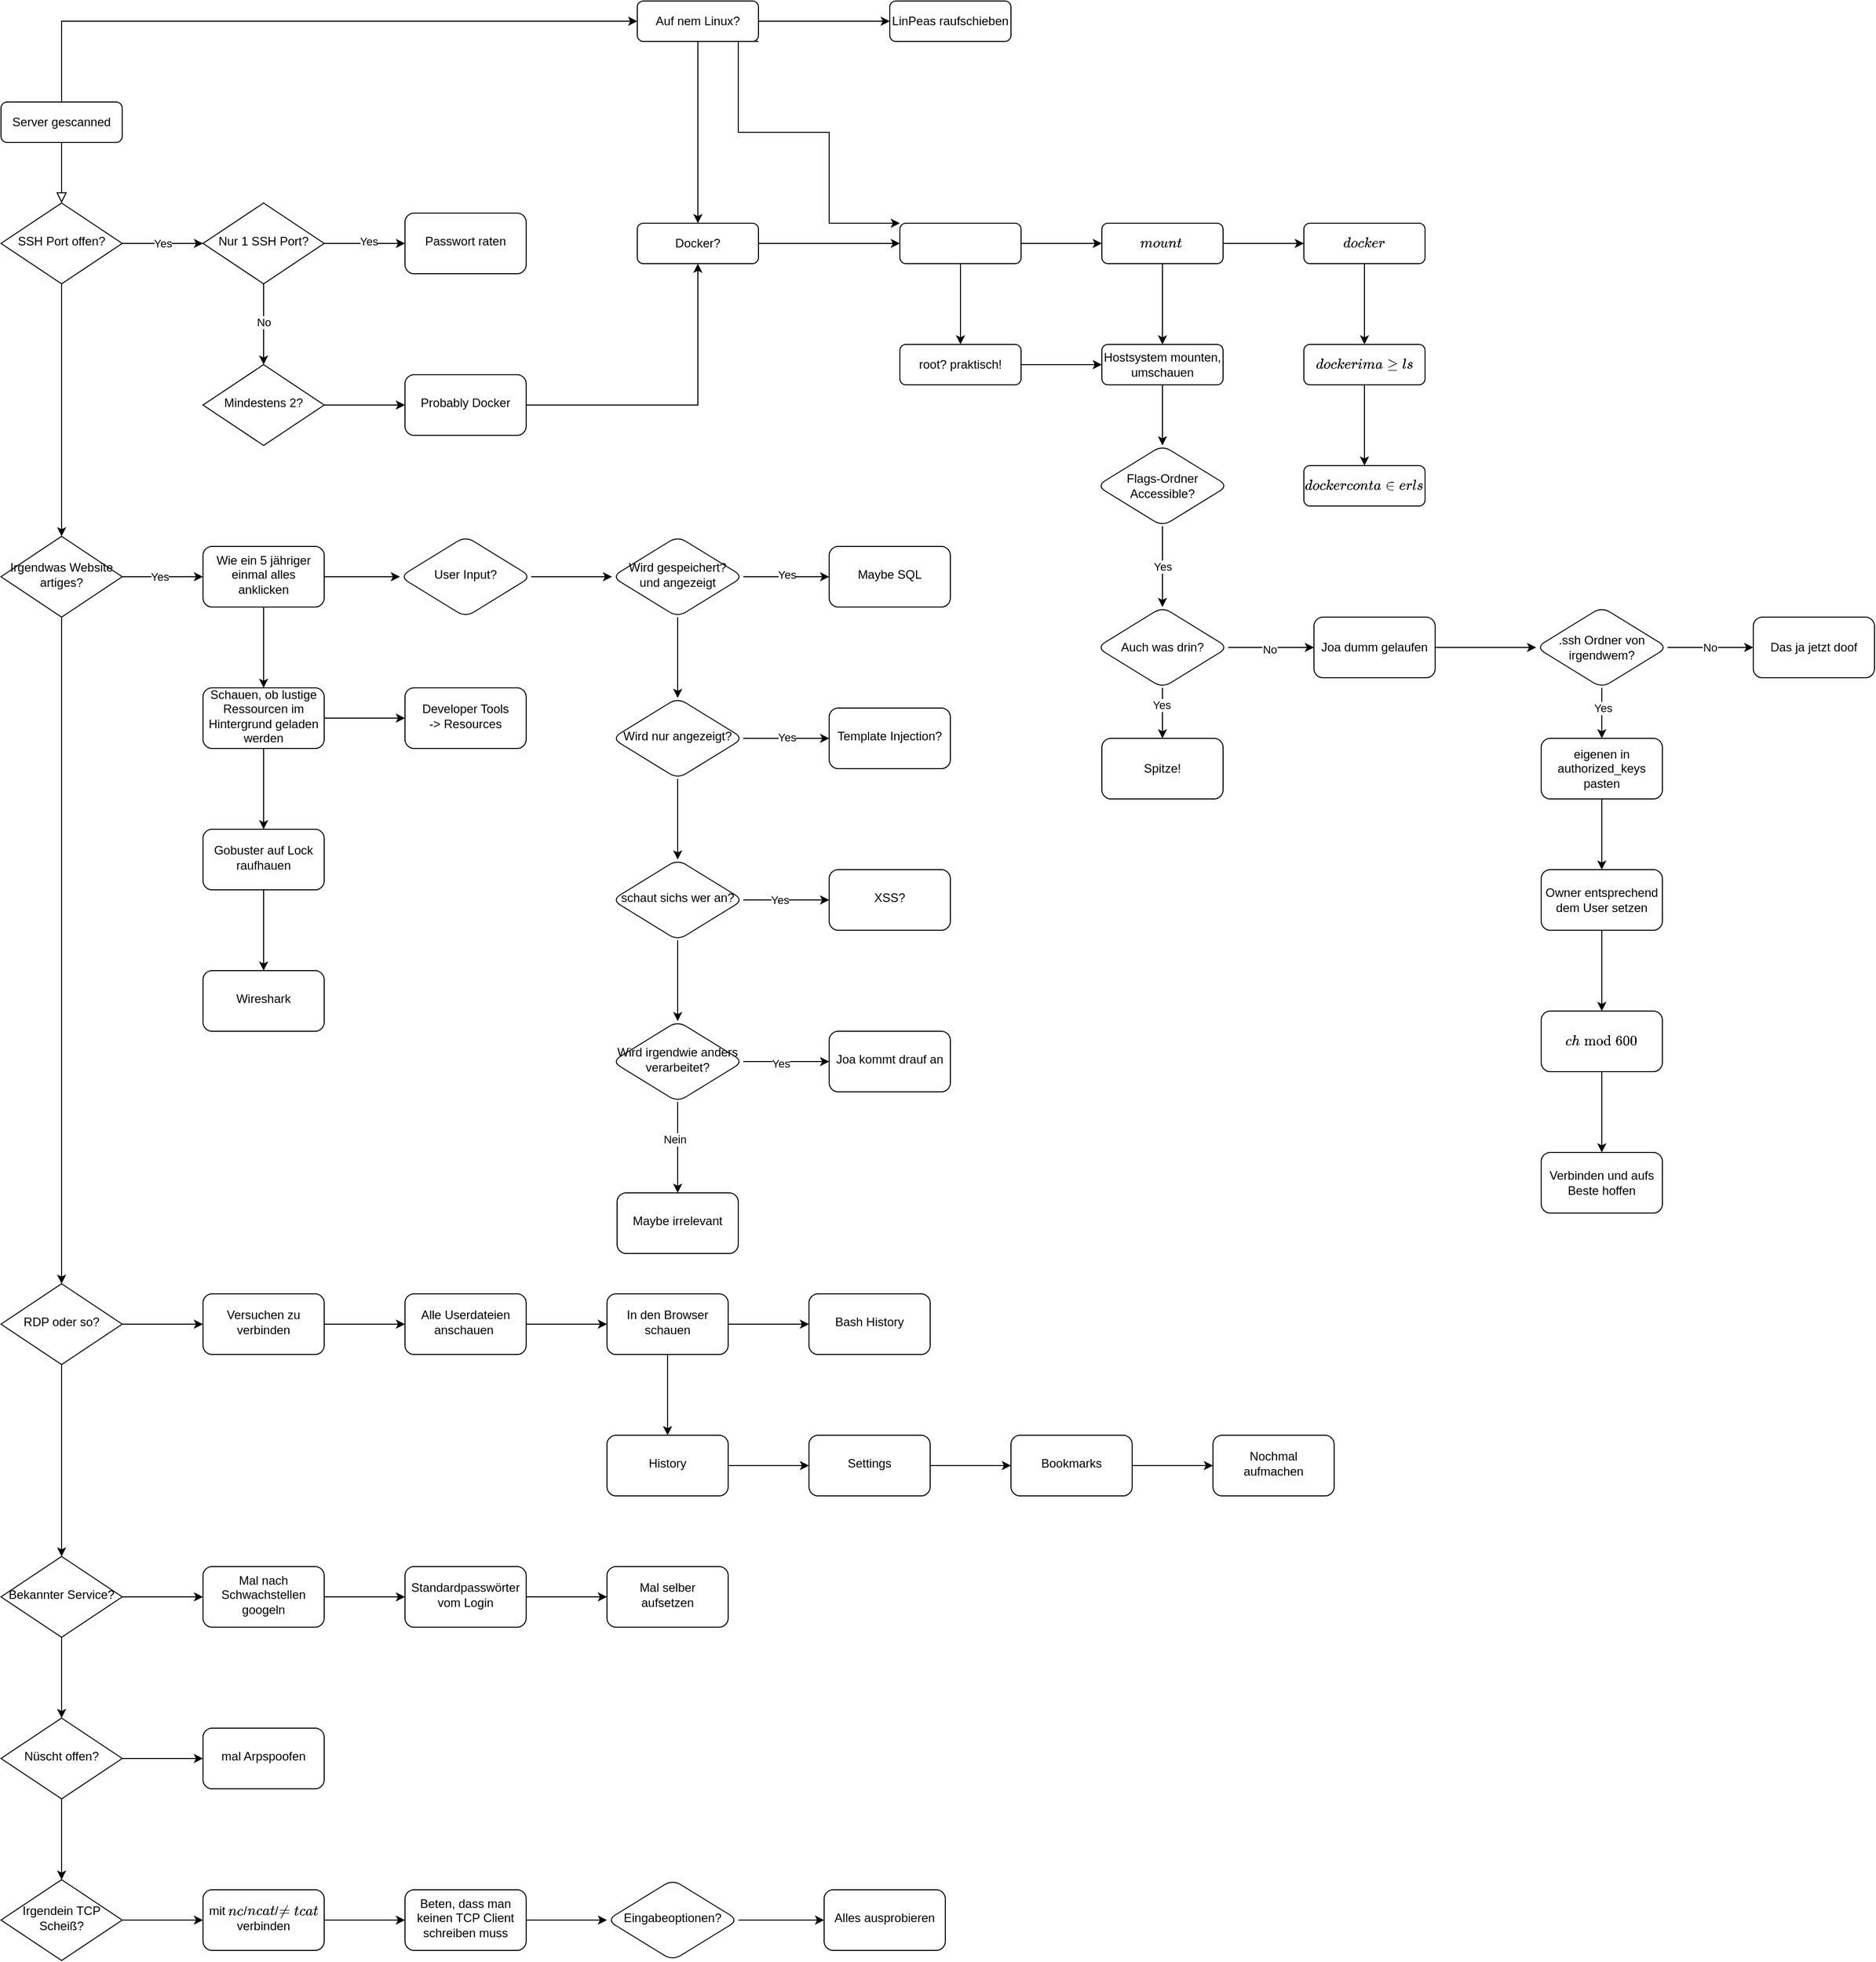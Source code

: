 <mxfile version="24.0.1" type="github">
  <diagram id="C5RBs43oDa-KdzZeNtuy" name="Page-1">
    <mxGraphModel dx="2565" dy="2897" grid="1" gridSize="10" guides="1" tooltips="1" connect="1" arrows="1" fold="1" page="1" pageScale="1" pageWidth="827" pageHeight="1169" math="0" shadow="0">
      <root>
        <mxCell id="WIyWlLk6GJQsqaUBKTNV-0" />
        <mxCell id="WIyWlLk6GJQsqaUBKTNV-1" parent="WIyWlLk6GJQsqaUBKTNV-0" />
        <mxCell id="WIyWlLk6GJQsqaUBKTNV-2" value="" style="rounded=0;html=1;jettySize=auto;orthogonalLoop=1;fontSize=11;endArrow=block;endFill=0;endSize=8;strokeWidth=1;shadow=0;labelBackgroundColor=none;edgeStyle=orthogonalEdgeStyle;" parent="WIyWlLk6GJQsqaUBKTNV-1" source="WIyWlLk6GJQsqaUBKTNV-3" target="WIyWlLk6GJQsqaUBKTNV-6" edge="1">
          <mxGeometry relative="1" as="geometry" />
        </mxCell>
        <mxCell id="SI-zspWhiQiBHQJMssZY-74" value="" style="edgeStyle=orthogonalEdgeStyle;rounded=0;orthogonalLoop=1;jettySize=auto;html=1;" edge="1" parent="WIyWlLk6GJQsqaUBKTNV-1" source="WIyWlLk6GJQsqaUBKTNV-3" target="SI-zspWhiQiBHQJMssZY-73">
          <mxGeometry relative="1" as="geometry">
            <Array as="points">
              <mxPoint x="220" />
            </Array>
          </mxGeometry>
        </mxCell>
        <mxCell id="WIyWlLk6GJQsqaUBKTNV-3" value="Server gescanned" style="rounded=1;whiteSpace=wrap;html=1;fontSize=12;glass=0;strokeWidth=1;shadow=0;" parent="WIyWlLk6GJQsqaUBKTNV-1" vertex="1">
          <mxGeometry x="160" y="80" width="120" height="40" as="geometry" />
        </mxCell>
        <mxCell id="SI-zspWhiQiBHQJMssZY-2" value="Yes" style="edgeStyle=orthogonalEdgeStyle;rounded=0;orthogonalLoop=1;jettySize=auto;html=1;" edge="1" parent="WIyWlLk6GJQsqaUBKTNV-1" source="WIyWlLk6GJQsqaUBKTNV-6" target="SI-zspWhiQiBHQJMssZY-1">
          <mxGeometry relative="1" as="geometry">
            <mxPoint as="offset" />
          </mxGeometry>
        </mxCell>
        <mxCell id="SI-zspWhiQiBHQJMssZY-14" value="" style="edgeStyle=orthogonalEdgeStyle;rounded=0;orthogonalLoop=1;jettySize=auto;html=1;" edge="1" parent="WIyWlLk6GJQsqaUBKTNV-1" source="WIyWlLk6GJQsqaUBKTNV-6" target="SI-zspWhiQiBHQJMssZY-13">
          <mxGeometry relative="1" as="geometry" />
        </mxCell>
        <mxCell id="WIyWlLk6GJQsqaUBKTNV-6" value="SSH Port offen?" style="rhombus;whiteSpace=wrap;html=1;shadow=0;fontFamily=Helvetica;fontSize=12;align=center;strokeWidth=1;spacing=6;spacingTop=-4;" parent="WIyWlLk6GJQsqaUBKTNV-1" vertex="1">
          <mxGeometry x="160" y="180" width="120" height="80" as="geometry" />
        </mxCell>
        <mxCell id="SI-zspWhiQiBHQJMssZY-6" value="" style="edgeStyle=orthogonalEdgeStyle;rounded=0;orthogonalLoop=1;jettySize=auto;html=1;" edge="1" parent="WIyWlLk6GJQsqaUBKTNV-1" source="SI-zspWhiQiBHQJMssZY-1" target="SI-zspWhiQiBHQJMssZY-5">
          <mxGeometry relative="1" as="geometry" />
        </mxCell>
        <mxCell id="SI-zspWhiQiBHQJMssZY-7" value="Yes" style="edgeLabel;html=1;align=center;verticalAlign=middle;resizable=0;points=[];" vertex="1" connectable="0" parent="SI-zspWhiQiBHQJMssZY-6">
          <mxGeometry x="0.1" y="2" relative="1" as="geometry">
            <mxPoint as="offset" />
          </mxGeometry>
        </mxCell>
        <mxCell id="SI-zspWhiQiBHQJMssZY-9" value="" style="edgeStyle=orthogonalEdgeStyle;rounded=0;orthogonalLoop=1;jettySize=auto;html=1;" edge="1" parent="WIyWlLk6GJQsqaUBKTNV-1" source="SI-zspWhiQiBHQJMssZY-1" target="SI-zspWhiQiBHQJMssZY-8">
          <mxGeometry relative="1" as="geometry" />
        </mxCell>
        <mxCell id="SI-zspWhiQiBHQJMssZY-12" value="No" style="edgeLabel;html=1;align=center;verticalAlign=middle;resizable=0;points=[];" vertex="1" connectable="0" parent="SI-zspWhiQiBHQJMssZY-9">
          <mxGeometry x="-0.05" relative="1" as="geometry">
            <mxPoint as="offset" />
          </mxGeometry>
        </mxCell>
        <mxCell id="SI-zspWhiQiBHQJMssZY-1" value="Nur 1 SSH Port?" style="rhombus;whiteSpace=wrap;html=1;shadow=0;fontFamily=Helvetica;fontSize=12;align=center;strokeWidth=1;spacing=6;spacingTop=-4;" vertex="1" parent="WIyWlLk6GJQsqaUBKTNV-1">
          <mxGeometry x="360" y="180" width="120" height="80" as="geometry" />
        </mxCell>
        <mxCell id="SI-zspWhiQiBHQJMssZY-5" value="Passwort raten" style="rounded=1;whiteSpace=wrap;html=1;shadow=0;strokeWidth=1;spacing=6;spacingTop=-4;" vertex="1" parent="WIyWlLk6GJQsqaUBKTNV-1">
          <mxGeometry x="560" y="190" width="120" height="60" as="geometry" />
        </mxCell>
        <mxCell id="SI-zspWhiQiBHQJMssZY-11" value="" style="edgeStyle=orthogonalEdgeStyle;rounded=0;orthogonalLoop=1;jettySize=auto;html=1;" edge="1" parent="WIyWlLk6GJQsqaUBKTNV-1" source="SI-zspWhiQiBHQJMssZY-8" target="SI-zspWhiQiBHQJMssZY-10">
          <mxGeometry relative="1" as="geometry" />
        </mxCell>
        <mxCell id="SI-zspWhiQiBHQJMssZY-8" value="Mindestens 2?" style="rhombus;whiteSpace=wrap;html=1;shadow=0;fontFamily=Helvetica;fontSize=12;align=center;strokeWidth=1;spacing=6;spacingTop=-4;" vertex="1" parent="WIyWlLk6GJQsqaUBKTNV-1">
          <mxGeometry x="360" y="340" width="120" height="80" as="geometry" />
        </mxCell>
        <mxCell id="SI-zspWhiQiBHQJMssZY-167" style="edgeStyle=orthogonalEdgeStyle;rounded=0;orthogonalLoop=1;jettySize=auto;html=1;entryX=0.5;entryY=1;entryDx=0;entryDy=0;" edge="1" parent="WIyWlLk6GJQsqaUBKTNV-1" source="SI-zspWhiQiBHQJMssZY-10" target="SI-zspWhiQiBHQJMssZY-164">
          <mxGeometry relative="1" as="geometry" />
        </mxCell>
        <mxCell id="SI-zspWhiQiBHQJMssZY-10" value="Probably Docker" style="rounded=1;whiteSpace=wrap;html=1;shadow=0;strokeWidth=1;spacing=6;spacingTop=-4;" vertex="1" parent="WIyWlLk6GJQsqaUBKTNV-1">
          <mxGeometry x="560" y="350" width="120" height="60" as="geometry" />
        </mxCell>
        <mxCell id="SI-zspWhiQiBHQJMssZY-16" value="" style="edgeStyle=orthogonalEdgeStyle;rounded=0;orthogonalLoop=1;jettySize=auto;html=1;" edge="1" parent="WIyWlLk6GJQsqaUBKTNV-1" source="SI-zspWhiQiBHQJMssZY-13" target="SI-zspWhiQiBHQJMssZY-15">
          <mxGeometry relative="1" as="geometry" />
        </mxCell>
        <mxCell id="SI-zspWhiQiBHQJMssZY-25" value="Yes" style="edgeLabel;html=1;align=center;verticalAlign=middle;resizable=0;points=[];" vertex="1" connectable="0" parent="SI-zspWhiQiBHQJMssZY-16">
          <mxGeometry x="-0.075" y="-2" relative="1" as="geometry">
            <mxPoint y="-2" as="offset" />
          </mxGeometry>
        </mxCell>
        <mxCell id="SI-zspWhiQiBHQJMssZY-60" value="" style="edgeStyle=orthogonalEdgeStyle;rounded=0;orthogonalLoop=1;jettySize=auto;html=1;" edge="1" parent="WIyWlLk6GJQsqaUBKTNV-1" source="SI-zspWhiQiBHQJMssZY-13" target="SI-zspWhiQiBHQJMssZY-59">
          <mxGeometry relative="1" as="geometry" />
        </mxCell>
        <mxCell id="SI-zspWhiQiBHQJMssZY-13" value="Irgendwas Website&lt;div&gt;artiges?&lt;/div&gt;" style="rhombus;whiteSpace=wrap;html=1;shadow=0;fontFamily=Helvetica;fontSize=12;align=center;strokeWidth=1;spacing=6;spacingTop=-4;" vertex="1" parent="WIyWlLk6GJQsqaUBKTNV-1">
          <mxGeometry x="160" y="510" width="120" height="80" as="geometry" />
        </mxCell>
        <mxCell id="SI-zspWhiQiBHQJMssZY-24" value="" style="edgeStyle=orthogonalEdgeStyle;rounded=0;orthogonalLoop=1;jettySize=auto;html=1;" edge="1" parent="WIyWlLk6GJQsqaUBKTNV-1" source="SI-zspWhiQiBHQJMssZY-15" target="SI-zspWhiQiBHQJMssZY-23">
          <mxGeometry relative="1" as="geometry" />
        </mxCell>
        <mxCell id="SI-zspWhiQiBHQJMssZY-39" value="" style="edgeStyle=orthogonalEdgeStyle;rounded=0;orthogonalLoop=1;jettySize=auto;html=1;" edge="1" parent="WIyWlLk6GJQsqaUBKTNV-1" source="SI-zspWhiQiBHQJMssZY-15" target="SI-zspWhiQiBHQJMssZY-38">
          <mxGeometry relative="1" as="geometry" />
        </mxCell>
        <mxCell id="SI-zspWhiQiBHQJMssZY-15" value="Wie ein 5 jähriger einmal alles anklicken" style="rounded=1;whiteSpace=wrap;html=1;shadow=0;strokeWidth=1;spacing=6;spacingTop=-4;" vertex="1" parent="WIyWlLk6GJQsqaUBKTNV-1">
          <mxGeometry x="360" y="520" width="120" height="60" as="geometry" />
        </mxCell>
        <mxCell id="SI-zspWhiQiBHQJMssZY-29" value="" style="edgeStyle=orthogonalEdgeStyle;rounded=0;orthogonalLoop=1;jettySize=auto;html=1;" edge="1" parent="WIyWlLk6GJQsqaUBKTNV-1" source="SI-zspWhiQiBHQJMssZY-23" target="SI-zspWhiQiBHQJMssZY-28">
          <mxGeometry relative="1" as="geometry" />
        </mxCell>
        <mxCell id="SI-zspWhiQiBHQJMssZY-23" value="User Input?" style="rhombus;whiteSpace=wrap;html=1;rounded=1;shadow=0;strokeWidth=1;spacing=6;spacingTop=-4;" vertex="1" parent="WIyWlLk6GJQsqaUBKTNV-1">
          <mxGeometry x="555" y="510" width="130" height="80" as="geometry" />
        </mxCell>
        <mxCell id="SI-zspWhiQiBHQJMssZY-31" value="" style="edgeStyle=orthogonalEdgeStyle;rounded=0;orthogonalLoop=1;jettySize=auto;html=1;" edge="1" parent="WIyWlLk6GJQsqaUBKTNV-1" source="SI-zspWhiQiBHQJMssZY-28" target="SI-zspWhiQiBHQJMssZY-30">
          <mxGeometry relative="1" as="geometry" />
        </mxCell>
        <mxCell id="SI-zspWhiQiBHQJMssZY-32" value="Yes" style="edgeLabel;html=1;align=center;verticalAlign=middle;resizable=0;points=[];" vertex="1" connectable="0" parent="SI-zspWhiQiBHQJMssZY-31">
          <mxGeometry x="0.012" y="2" relative="1" as="geometry">
            <mxPoint as="offset" />
          </mxGeometry>
        </mxCell>
        <mxCell id="SI-zspWhiQiBHQJMssZY-34" value="" style="edgeStyle=orthogonalEdgeStyle;rounded=0;orthogonalLoop=1;jettySize=auto;html=1;" edge="1" parent="WIyWlLk6GJQsqaUBKTNV-1" source="SI-zspWhiQiBHQJMssZY-28" target="SI-zspWhiQiBHQJMssZY-33">
          <mxGeometry relative="1" as="geometry" />
        </mxCell>
        <mxCell id="SI-zspWhiQiBHQJMssZY-28" value="Wird gespeichert?&lt;div&gt;und angezeigt&lt;/div&gt;" style="rhombus;whiteSpace=wrap;html=1;rounded=1;shadow=0;strokeWidth=1;spacing=6;spacingTop=-4;" vertex="1" parent="WIyWlLk6GJQsqaUBKTNV-1">
          <mxGeometry x="765" y="510" width="130" height="80" as="geometry" />
        </mxCell>
        <mxCell id="SI-zspWhiQiBHQJMssZY-30" value="Maybe SQL" style="rounded=1;whiteSpace=wrap;html=1;shadow=0;strokeWidth=1;spacing=6;spacingTop=-4;" vertex="1" parent="WIyWlLk6GJQsqaUBKTNV-1">
          <mxGeometry x="980" y="520" width="120" height="60" as="geometry" />
        </mxCell>
        <mxCell id="SI-zspWhiQiBHQJMssZY-36" value="" style="edgeStyle=orthogonalEdgeStyle;rounded=0;orthogonalLoop=1;jettySize=auto;html=1;" edge="1" parent="WIyWlLk6GJQsqaUBKTNV-1" source="SI-zspWhiQiBHQJMssZY-33" target="SI-zspWhiQiBHQJMssZY-35">
          <mxGeometry relative="1" as="geometry" />
        </mxCell>
        <mxCell id="SI-zspWhiQiBHQJMssZY-37" value="Yes" style="edgeLabel;html=1;align=center;verticalAlign=middle;resizable=0;points=[];" vertex="1" connectable="0" parent="SI-zspWhiQiBHQJMssZY-36">
          <mxGeometry x="0.012" y="1" relative="1" as="geometry">
            <mxPoint as="offset" />
          </mxGeometry>
        </mxCell>
        <mxCell id="SI-zspWhiQiBHQJMssZY-41" value="" style="edgeStyle=orthogonalEdgeStyle;rounded=0;orthogonalLoop=1;jettySize=auto;html=1;" edge="1" parent="WIyWlLk6GJQsqaUBKTNV-1" source="SI-zspWhiQiBHQJMssZY-33" target="SI-zspWhiQiBHQJMssZY-40">
          <mxGeometry relative="1" as="geometry" />
        </mxCell>
        <mxCell id="SI-zspWhiQiBHQJMssZY-33" value="Wird nur angezeigt?" style="rhombus;whiteSpace=wrap;html=1;rounded=1;shadow=0;strokeWidth=1;spacing=6;spacingTop=-4;" vertex="1" parent="WIyWlLk6GJQsqaUBKTNV-1">
          <mxGeometry x="765" y="670" width="130" height="80" as="geometry" />
        </mxCell>
        <mxCell id="SI-zspWhiQiBHQJMssZY-35" value="Template Injection?" style="rounded=1;whiteSpace=wrap;html=1;shadow=0;strokeWidth=1;spacing=6;spacingTop=-4;" vertex="1" parent="WIyWlLk6GJQsqaUBKTNV-1">
          <mxGeometry x="980" y="680" width="120" height="60" as="geometry" />
        </mxCell>
        <mxCell id="SI-zspWhiQiBHQJMssZY-55" value="" style="edgeStyle=orthogonalEdgeStyle;rounded=0;orthogonalLoop=1;jettySize=auto;html=1;" edge="1" parent="WIyWlLk6GJQsqaUBKTNV-1" source="SI-zspWhiQiBHQJMssZY-38" target="SI-zspWhiQiBHQJMssZY-54">
          <mxGeometry relative="1" as="geometry" />
        </mxCell>
        <mxCell id="SI-zspWhiQiBHQJMssZY-57" value="" style="edgeStyle=orthogonalEdgeStyle;rounded=0;orthogonalLoop=1;jettySize=auto;html=1;" edge="1" parent="WIyWlLk6GJQsqaUBKTNV-1" source="SI-zspWhiQiBHQJMssZY-38" target="SI-zspWhiQiBHQJMssZY-56">
          <mxGeometry relative="1" as="geometry" />
        </mxCell>
        <mxCell id="SI-zspWhiQiBHQJMssZY-38" value="Schauen, ob lustige Ressourcen im Hintergrund geladen werden" style="rounded=1;whiteSpace=wrap;html=1;shadow=0;strokeWidth=1;spacing=6;spacingTop=-4;" vertex="1" parent="WIyWlLk6GJQsqaUBKTNV-1">
          <mxGeometry x="360" y="660" width="120" height="60" as="geometry" />
        </mxCell>
        <mxCell id="SI-zspWhiQiBHQJMssZY-43" value="" style="edgeStyle=orthogonalEdgeStyle;rounded=0;orthogonalLoop=1;jettySize=auto;html=1;" edge="1" parent="WIyWlLk6GJQsqaUBKTNV-1" source="SI-zspWhiQiBHQJMssZY-40" target="SI-zspWhiQiBHQJMssZY-42">
          <mxGeometry relative="1" as="geometry" />
        </mxCell>
        <mxCell id="SI-zspWhiQiBHQJMssZY-44" value="Yes" style="edgeLabel;html=1;align=center;verticalAlign=middle;resizable=0;points=[];" vertex="1" connectable="0" parent="SI-zspWhiQiBHQJMssZY-43">
          <mxGeometry x="0.171" y="-2" relative="1" as="geometry">
            <mxPoint x="-14" y="-2" as="offset" />
          </mxGeometry>
        </mxCell>
        <mxCell id="SI-zspWhiQiBHQJMssZY-48" value="" style="edgeStyle=orthogonalEdgeStyle;rounded=0;orthogonalLoop=1;jettySize=auto;html=1;" edge="1" parent="WIyWlLk6GJQsqaUBKTNV-1" source="SI-zspWhiQiBHQJMssZY-40" target="SI-zspWhiQiBHQJMssZY-47">
          <mxGeometry relative="1" as="geometry" />
        </mxCell>
        <mxCell id="SI-zspWhiQiBHQJMssZY-40" value="schaut sichs wer an?" style="rhombus;whiteSpace=wrap;html=1;rounded=1;shadow=0;strokeWidth=1;spacing=6;spacingTop=-4;" vertex="1" parent="WIyWlLk6GJQsqaUBKTNV-1">
          <mxGeometry x="765" y="830" width="130" height="80" as="geometry" />
        </mxCell>
        <mxCell id="SI-zspWhiQiBHQJMssZY-42" value="XSS?" style="rounded=1;whiteSpace=wrap;html=1;shadow=0;strokeWidth=1;spacing=6;spacingTop=-4;" vertex="1" parent="WIyWlLk6GJQsqaUBKTNV-1">
          <mxGeometry x="980" y="840" width="120" height="60" as="geometry" />
        </mxCell>
        <mxCell id="SI-zspWhiQiBHQJMssZY-50" value="" style="edgeStyle=orthogonalEdgeStyle;rounded=0;orthogonalLoop=1;jettySize=auto;html=1;" edge="1" parent="WIyWlLk6GJQsqaUBKTNV-1" source="SI-zspWhiQiBHQJMssZY-47" target="SI-zspWhiQiBHQJMssZY-49">
          <mxGeometry relative="1" as="geometry" />
        </mxCell>
        <mxCell id="SI-zspWhiQiBHQJMssZY-51" value="Yes" style="edgeLabel;html=1;align=center;verticalAlign=middle;resizable=0;points=[];" vertex="1" connectable="0" parent="SI-zspWhiQiBHQJMssZY-50">
          <mxGeometry x="-0.134" y="-2" relative="1" as="geometry">
            <mxPoint as="offset" />
          </mxGeometry>
        </mxCell>
        <mxCell id="SI-zspWhiQiBHQJMssZY-53" value="" style="edgeStyle=orthogonalEdgeStyle;rounded=0;orthogonalLoop=1;jettySize=auto;html=1;" edge="1" parent="WIyWlLk6GJQsqaUBKTNV-1" source="SI-zspWhiQiBHQJMssZY-47" target="SI-zspWhiQiBHQJMssZY-52">
          <mxGeometry relative="1" as="geometry" />
        </mxCell>
        <mxCell id="SI-zspWhiQiBHQJMssZY-58" value="Nein" style="edgeLabel;html=1;align=center;verticalAlign=middle;resizable=0;points=[];" vertex="1" connectable="0" parent="SI-zspWhiQiBHQJMssZY-53">
          <mxGeometry x="-0.178" y="3" relative="1" as="geometry">
            <mxPoint x="-6" as="offset" />
          </mxGeometry>
        </mxCell>
        <mxCell id="SI-zspWhiQiBHQJMssZY-47" value="Wird irgendwie anders verarbeitet?" style="rhombus;whiteSpace=wrap;html=1;rounded=1;shadow=0;strokeWidth=1;spacing=6;spacingTop=-4;" vertex="1" parent="WIyWlLk6GJQsqaUBKTNV-1">
          <mxGeometry x="765" y="990" width="130" height="80" as="geometry" />
        </mxCell>
        <mxCell id="SI-zspWhiQiBHQJMssZY-49" value="Joa kommt drauf an" style="whiteSpace=wrap;html=1;rounded=1;shadow=0;strokeWidth=1;spacing=6;spacingTop=-4;" vertex="1" parent="WIyWlLk6GJQsqaUBKTNV-1">
          <mxGeometry x="980" y="1000" width="120" height="60" as="geometry" />
        </mxCell>
        <mxCell id="SI-zspWhiQiBHQJMssZY-52" value="Maybe irrelevant" style="rounded=1;whiteSpace=wrap;html=1;shadow=0;strokeWidth=1;spacing=6;spacingTop=-4;" vertex="1" parent="WIyWlLk6GJQsqaUBKTNV-1">
          <mxGeometry x="770" y="1160" width="120" height="60" as="geometry" />
        </mxCell>
        <mxCell id="SI-zspWhiQiBHQJMssZY-54" value="Developer Tools&lt;div&gt;-&amp;gt; Resources&lt;/div&gt;" style="rounded=1;whiteSpace=wrap;html=1;shadow=0;strokeWidth=1;spacing=6;spacingTop=-4;" vertex="1" parent="WIyWlLk6GJQsqaUBKTNV-1">
          <mxGeometry x="560" y="660" width="120" height="60" as="geometry" />
        </mxCell>
        <mxCell id="SI-zspWhiQiBHQJMssZY-135" value="" style="edgeStyle=orthogonalEdgeStyle;rounded=0;orthogonalLoop=1;jettySize=auto;html=1;" edge="1" parent="WIyWlLk6GJQsqaUBKTNV-1" source="SI-zspWhiQiBHQJMssZY-56" target="SI-zspWhiQiBHQJMssZY-134">
          <mxGeometry relative="1" as="geometry" />
        </mxCell>
        <mxCell id="SI-zspWhiQiBHQJMssZY-56" value="Gobuster auf Lock raufhauen" style="whiteSpace=wrap;html=1;rounded=1;shadow=0;strokeWidth=1;spacing=6;spacingTop=-4;" vertex="1" parent="WIyWlLk6GJQsqaUBKTNV-1">
          <mxGeometry x="360" y="800" width="120" height="60" as="geometry" />
        </mxCell>
        <mxCell id="SI-zspWhiQiBHQJMssZY-62" value="" style="edgeStyle=orthogonalEdgeStyle;rounded=0;orthogonalLoop=1;jettySize=auto;html=1;" edge="1" parent="WIyWlLk6GJQsqaUBKTNV-1" source="SI-zspWhiQiBHQJMssZY-59" target="SI-zspWhiQiBHQJMssZY-61">
          <mxGeometry relative="1" as="geometry" />
        </mxCell>
        <mxCell id="SI-zspWhiQiBHQJMssZY-64" value="" style="edgeStyle=orthogonalEdgeStyle;rounded=0;orthogonalLoop=1;jettySize=auto;html=1;" edge="1" parent="WIyWlLk6GJQsqaUBKTNV-1" source="SI-zspWhiQiBHQJMssZY-59" target="SI-zspWhiQiBHQJMssZY-63">
          <mxGeometry relative="1" as="geometry" />
        </mxCell>
        <mxCell id="SI-zspWhiQiBHQJMssZY-59" value="RDP oder so?" style="rhombus;whiteSpace=wrap;html=1;shadow=0;fontFamily=Helvetica;fontSize=12;align=center;strokeWidth=1;spacing=6;spacingTop=-4;" vertex="1" parent="WIyWlLk6GJQsqaUBKTNV-1">
          <mxGeometry x="160" y="1250" width="120" height="80" as="geometry" />
        </mxCell>
        <mxCell id="SI-zspWhiQiBHQJMssZY-143" value="" style="edgeStyle=orthogonalEdgeStyle;rounded=0;orthogonalLoop=1;jettySize=auto;html=1;" edge="1" parent="WIyWlLk6GJQsqaUBKTNV-1" source="SI-zspWhiQiBHQJMssZY-61" target="SI-zspWhiQiBHQJMssZY-142">
          <mxGeometry relative="1" as="geometry" />
        </mxCell>
        <mxCell id="SI-zspWhiQiBHQJMssZY-61" value="Versuchen zu verbinden" style="rounded=1;whiteSpace=wrap;html=1;shadow=0;strokeWidth=1;spacing=6;spacingTop=-4;" vertex="1" parent="WIyWlLk6GJQsqaUBKTNV-1">
          <mxGeometry x="360" y="1260" width="120" height="60" as="geometry" />
        </mxCell>
        <mxCell id="SI-zspWhiQiBHQJMssZY-66" value="" style="edgeStyle=orthogonalEdgeStyle;rounded=0;orthogonalLoop=1;jettySize=auto;html=1;" edge="1" parent="WIyWlLk6GJQsqaUBKTNV-1" source="SI-zspWhiQiBHQJMssZY-63" target="SI-zspWhiQiBHQJMssZY-65">
          <mxGeometry relative="1" as="geometry" />
        </mxCell>
        <mxCell id="SI-zspWhiQiBHQJMssZY-92" value="" style="edgeStyle=orthogonalEdgeStyle;rounded=0;orthogonalLoop=1;jettySize=auto;html=1;" edge="1" parent="WIyWlLk6GJQsqaUBKTNV-1" source="SI-zspWhiQiBHQJMssZY-63" target="SI-zspWhiQiBHQJMssZY-91">
          <mxGeometry relative="1" as="geometry" />
        </mxCell>
        <mxCell id="SI-zspWhiQiBHQJMssZY-63" value="Bekannter Service?" style="rhombus;whiteSpace=wrap;html=1;shadow=0;fontFamily=Helvetica;fontSize=12;align=center;strokeWidth=1;spacing=6;spacingTop=-4;" vertex="1" parent="WIyWlLk6GJQsqaUBKTNV-1">
          <mxGeometry x="160" y="1520" width="120" height="80" as="geometry" />
        </mxCell>
        <mxCell id="SI-zspWhiQiBHQJMssZY-70" value="" style="edgeStyle=orthogonalEdgeStyle;rounded=0;orthogonalLoop=1;jettySize=auto;html=1;" edge="1" parent="WIyWlLk6GJQsqaUBKTNV-1" source="SI-zspWhiQiBHQJMssZY-65" target="SI-zspWhiQiBHQJMssZY-69">
          <mxGeometry relative="1" as="geometry" />
        </mxCell>
        <mxCell id="SI-zspWhiQiBHQJMssZY-65" value="Mal nach Schwachstellen googeln" style="rounded=1;whiteSpace=wrap;html=1;shadow=0;strokeWidth=1;spacing=6;spacingTop=-4;" vertex="1" parent="WIyWlLk6GJQsqaUBKTNV-1">
          <mxGeometry x="360" y="1530" width="120" height="60" as="geometry" />
        </mxCell>
        <mxCell id="SI-zspWhiQiBHQJMssZY-72" value="" style="edgeStyle=orthogonalEdgeStyle;rounded=0;orthogonalLoop=1;jettySize=auto;html=1;" edge="1" parent="WIyWlLk6GJQsqaUBKTNV-1" source="SI-zspWhiQiBHQJMssZY-69" target="SI-zspWhiQiBHQJMssZY-71">
          <mxGeometry relative="1" as="geometry" />
        </mxCell>
        <mxCell id="SI-zspWhiQiBHQJMssZY-69" value="Standardpasswörter vom Login" style="whiteSpace=wrap;html=1;rounded=1;shadow=0;strokeWidth=1;spacing=6;spacingTop=-4;" vertex="1" parent="WIyWlLk6GJQsqaUBKTNV-1">
          <mxGeometry x="560" y="1530" width="120" height="60" as="geometry" />
        </mxCell>
        <mxCell id="SI-zspWhiQiBHQJMssZY-71" value="Mal selber aufsetzen" style="rounded=1;whiteSpace=wrap;html=1;shadow=0;strokeWidth=1;spacing=6;spacingTop=-4;" vertex="1" parent="WIyWlLk6GJQsqaUBKTNV-1">
          <mxGeometry x="760" y="1530" width="120" height="60" as="geometry" />
        </mxCell>
        <mxCell id="SI-zspWhiQiBHQJMssZY-165" value="" style="edgeStyle=orthogonalEdgeStyle;rounded=0;orthogonalLoop=1;jettySize=auto;html=1;" edge="1" parent="WIyWlLk6GJQsqaUBKTNV-1" source="SI-zspWhiQiBHQJMssZY-73" target="SI-zspWhiQiBHQJMssZY-164">
          <mxGeometry relative="1" as="geometry" />
        </mxCell>
        <mxCell id="SI-zspWhiQiBHQJMssZY-168" style="edgeStyle=orthogonalEdgeStyle;rounded=0;orthogonalLoop=1;jettySize=auto;html=1;exitX=1;exitY=1;exitDx=0;exitDy=0;entryX=0;entryY=0;entryDx=0;entryDy=0;" edge="1" parent="WIyWlLk6GJQsqaUBKTNV-1" source="SI-zspWhiQiBHQJMssZY-73" target="SI-zspWhiQiBHQJMssZY-76">
          <mxGeometry relative="1" as="geometry">
            <Array as="points">
              <mxPoint x="890" y="20" />
              <mxPoint x="890" y="110" />
              <mxPoint x="980" y="110" />
              <mxPoint x="980" y="200" />
            </Array>
          </mxGeometry>
        </mxCell>
        <mxCell id="SI-zspWhiQiBHQJMssZY-170" value="" style="edgeStyle=orthogonalEdgeStyle;rounded=0;orthogonalLoop=1;jettySize=auto;html=1;" edge="1" parent="WIyWlLk6GJQsqaUBKTNV-1" source="SI-zspWhiQiBHQJMssZY-73" target="SI-zspWhiQiBHQJMssZY-169">
          <mxGeometry relative="1" as="geometry" />
        </mxCell>
        <mxCell id="SI-zspWhiQiBHQJMssZY-73" value="Auf nem Linux?" style="rounded=1;whiteSpace=wrap;html=1;fontSize=12;glass=0;strokeWidth=1;shadow=0;" vertex="1" parent="WIyWlLk6GJQsqaUBKTNV-1">
          <mxGeometry x="790" y="-20" width="120" height="40" as="geometry" />
        </mxCell>
        <mxCell id="SI-zspWhiQiBHQJMssZY-79" value="" style="edgeStyle=orthogonalEdgeStyle;rounded=0;orthogonalLoop=1;jettySize=auto;html=1;" edge="1" parent="WIyWlLk6GJQsqaUBKTNV-1" source="SI-zspWhiQiBHQJMssZY-76" target="SI-zspWhiQiBHQJMssZY-78">
          <mxGeometry relative="1" as="geometry" />
        </mxCell>
        <mxCell id="SI-zspWhiQiBHQJMssZY-85" value="" style="edgeStyle=orthogonalEdgeStyle;rounded=0;orthogonalLoop=1;jettySize=auto;html=1;" edge="1" parent="WIyWlLk6GJQsqaUBKTNV-1" source="SI-zspWhiQiBHQJMssZY-76" target="SI-zspWhiQiBHQJMssZY-84">
          <mxGeometry relative="1" as="geometry" />
        </mxCell>
        <mxCell id="SI-zspWhiQiBHQJMssZY-76" value="`id`&amp;nbsp;" style="rounded=1;whiteSpace=wrap;html=1;fontSize=12;glass=0;strokeWidth=1;shadow=0;" vertex="1" parent="WIyWlLk6GJQsqaUBKTNV-1">
          <mxGeometry x="1050" y="200" width="120" height="40" as="geometry" />
        </mxCell>
        <mxCell id="SI-zspWhiQiBHQJMssZY-81" value="" style="edgeStyle=orthogonalEdgeStyle;rounded=0;orthogonalLoop=1;jettySize=auto;html=1;" edge="1" parent="WIyWlLk6GJQsqaUBKTNV-1" source="SI-zspWhiQiBHQJMssZY-78" target="SI-zspWhiQiBHQJMssZY-80">
          <mxGeometry relative="1" as="geometry" />
        </mxCell>
        <mxCell id="SI-zspWhiQiBHQJMssZY-83" value="" style="edgeStyle=orthogonalEdgeStyle;rounded=0;orthogonalLoop=1;jettySize=auto;html=1;" edge="1" parent="WIyWlLk6GJQsqaUBKTNV-1" source="SI-zspWhiQiBHQJMssZY-78" target="SI-zspWhiQiBHQJMssZY-82">
          <mxGeometry relative="1" as="geometry" />
        </mxCell>
        <mxCell id="SI-zspWhiQiBHQJMssZY-78" value="`mount`&amp;nbsp;" style="rounded=1;whiteSpace=wrap;html=1;fontSize=12;glass=0;strokeWidth=1;shadow=0;" vertex="1" parent="WIyWlLk6GJQsqaUBKTNV-1">
          <mxGeometry x="1250" y="200" width="120" height="40" as="geometry" />
        </mxCell>
        <mxCell id="SI-zspWhiQiBHQJMssZY-88" value="" style="edgeStyle=orthogonalEdgeStyle;rounded=0;orthogonalLoop=1;jettySize=auto;html=1;" edge="1" parent="WIyWlLk6GJQsqaUBKTNV-1" source="SI-zspWhiQiBHQJMssZY-80" target="SI-zspWhiQiBHQJMssZY-87">
          <mxGeometry relative="1" as="geometry" />
        </mxCell>
        <mxCell id="SI-zspWhiQiBHQJMssZY-80" value="`docker`" style="rounded=1;whiteSpace=wrap;html=1;fontSize=12;glass=0;strokeWidth=1;shadow=0;" vertex="1" parent="WIyWlLk6GJQsqaUBKTNV-1">
          <mxGeometry x="1450" y="200" width="120" height="40" as="geometry" />
        </mxCell>
        <mxCell id="SI-zspWhiQiBHQJMssZY-106" value="" style="edgeStyle=orthogonalEdgeStyle;rounded=0;orthogonalLoop=1;jettySize=auto;html=1;" edge="1" parent="WIyWlLk6GJQsqaUBKTNV-1" source="SI-zspWhiQiBHQJMssZY-82" target="SI-zspWhiQiBHQJMssZY-105">
          <mxGeometry relative="1" as="geometry" />
        </mxCell>
        <mxCell id="SI-zspWhiQiBHQJMssZY-82" value="Hostsystem mounten, umschauen" style="rounded=1;whiteSpace=wrap;html=1;fontSize=12;glass=0;strokeWidth=1;shadow=0;" vertex="1" parent="WIyWlLk6GJQsqaUBKTNV-1">
          <mxGeometry x="1250" y="320" width="120" height="40" as="geometry" />
        </mxCell>
        <mxCell id="SI-zspWhiQiBHQJMssZY-86" value="" style="edgeStyle=orthogonalEdgeStyle;rounded=0;orthogonalLoop=1;jettySize=auto;html=1;" edge="1" parent="WIyWlLk6GJQsqaUBKTNV-1" source="SI-zspWhiQiBHQJMssZY-84" target="SI-zspWhiQiBHQJMssZY-82">
          <mxGeometry relative="1" as="geometry" />
        </mxCell>
        <mxCell id="SI-zspWhiQiBHQJMssZY-84" value="root? praktisch!" style="rounded=1;whiteSpace=wrap;html=1;fontSize=12;glass=0;strokeWidth=1;shadow=0;" vertex="1" parent="WIyWlLk6GJQsqaUBKTNV-1">
          <mxGeometry x="1050" y="320" width="120" height="40" as="geometry" />
        </mxCell>
        <mxCell id="SI-zspWhiQiBHQJMssZY-90" value="" style="edgeStyle=orthogonalEdgeStyle;rounded=0;orthogonalLoop=1;jettySize=auto;html=1;" edge="1" parent="WIyWlLk6GJQsqaUBKTNV-1" source="SI-zspWhiQiBHQJMssZY-87" target="SI-zspWhiQiBHQJMssZY-89">
          <mxGeometry relative="1" as="geometry" />
        </mxCell>
        <mxCell id="SI-zspWhiQiBHQJMssZY-87" value="`docker image ls`" style="rounded=1;whiteSpace=wrap;html=1;fontSize=12;glass=0;strokeWidth=1;shadow=0;" vertex="1" parent="WIyWlLk6GJQsqaUBKTNV-1">
          <mxGeometry x="1450" y="320" width="120" height="40" as="geometry" />
        </mxCell>
        <mxCell id="SI-zspWhiQiBHQJMssZY-89" value="`docker container ls`" style="rounded=1;whiteSpace=wrap;html=1;fontSize=12;glass=0;strokeWidth=1;shadow=0;" vertex="1" parent="WIyWlLk6GJQsqaUBKTNV-1">
          <mxGeometry x="1450" y="440" width="120" height="40" as="geometry" />
        </mxCell>
        <mxCell id="SI-zspWhiQiBHQJMssZY-96" value="" style="edgeStyle=orthogonalEdgeStyle;rounded=0;orthogonalLoop=1;jettySize=auto;html=1;" edge="1" parent="WIyWlLk6GJQsqaUBKTNV-1" source="SI-zspWhiQiBHQJMssZY-91" target="SI-zspWhiQiBHQJMssZY-95">
          <mxGeometry relative="1" as="geometry" />
        </mxCell>
        <mxCell id="SI-zspWhiQiBHQJMssZY-98" value="" style="edgeStyle=orthogonalEdgeStyle;rounded=0;orthogonalLoop=1;jettySize=auto;html=1;" edge="1" parent="WIyWlLk6GJQsqaUBKTNV-1" source="SI-zspWhiQiBHQJMssZY-91" target="SI-zspWhiQiBHQJMssZY-97">
          <mxGeometry relative="1" as="geometry" />
        </mxCell>
        <mxCell id="SI-zspWhiQiBHQJMssZY-91" value="Nüscht offen?" style="rhombus;whiteSpace=wrap;html=1;shadow=0;fontFamily=Helvetica;fontSize=12;align=center;strokeWidth=1;spacing=6;spacingTop=-4;" vertex="1" parent="WIyWlLk6GJQsqaUBKTNV-1">
          <mxGeometry x="160" y="1680" width="120" height="80" as="geometry" />
        </mxCell>
        <mxCell id="SI-zspWhiQiBHQJMssZY-95" value="mal Arpspoofen" style="rounded=1;whiteSpace=wrap;html=1;shadow=0;strokeWidth=1;spacing=6;spacingTop=-4;" vertex="1" parent="WIyWlLk6GJQsqaUBKTNV-1">
          <mxGeometry x="360" y="1690" width="120" height="60" as="geometry" />
        </mxCell>
        <mxCell id="SI-zspWhiQiBHQJMssZY-100" value="" style="edgeStyle=orthogonalEdgeStyle;rounded=0;orthogonalLoop=1;jettySize=auto;html=1;" edge="1" parent="WIyWlLk6GJQsqaUBKTNV-1" source="SI-zspWhiQiBHQJMssZY-97" target="SI-zspWhiQiBHQJMssZY-99">
          <mxGeometry relative="1" as="geometry" />
        </mxCell>
        <mxCell id="SI-zspWhiQiBHQJMssZY-97" value="Irgendein TCP Scheiß?" style="rhombus;whiteSpace=wrap;html=1;shadow=0;fontFamily=Helvetica;fontSize=12;align=center;strokeWidth=1;spacing=6;spacingTop=-4;" vertex="1" parent="WIyWlLk6GJQsqaUBKTNV-1">
          <mxGeometry x="160" y="1840" width="120" height="80" as="geometry" />
        </mxCell>
        <mxCell id="SI-zspWhiQiBHQJMssZY-102" value="" style="edgeStyle=orthogonalEdgeStyle;rounded=0;orthogonalLoop=1;jettySize=auto;html=1;" edge="1" parent="WIyWlLk6GJQsqaUBKTNV-1" source="SI-zspWhiQiBHQJMssZY-99" target="SI-zspWhiQiBHQJMssZY-101">
          <mxGeometry relative="1" as="geometry" />
        </mxCell>
        <mxCell id="SI-zspWhiQiBHQJMssZY-99" value="mit `nc`/`ncat`/`netcat` verbinden" style="rounded=1;whiteSpace=wrap;html=1;shadow=0;strokeWidth=1;spacing=6;spacingTop=-4;" vertex="1" parent="WIyWlLk6GJQsqaUBKTNV-1">
          <mxGeometry x="360" y="1850" width="120" height="60" as="geometry" />
        </mxCell>
        <mxCell id="SI-zspWhiQiBHQJMssZY-139" value="" style="edgeStyle=orthogonalEdgeStyle;rounded=0;orthogonalLoop=1;jettySize=auto;html=1;" edge="1" parent="WIyWlLk6GJQsqaUBKTNV-1" source="SI-zspWhiQiBHQJMssZY-101" target="SI-zspWhiQiBHQJMssZY-138">
          <mxGeometry relative="1" as="geometry" />
        </mxCell>
        <mxCell id="SI-zspWhiQiBHQJMssZY-101" value="Beten, dass man keinen TCP Client schreiben muss" style="rounded=1;whiteSpace=wrap;html=1;shadow=0;strokeWidth=1;spacing=6;spacingTop=-4;" vertex="1" parent="WIyWlLk6GJQsqaUBKTNV-1">
          <mxGeometry x="560" y="1850" width="120" height="60" as="geometry" />
        </mxCell>
        <mxCell id="SI-zspWhiQiBHQJMssZY-110" value="" style="edgeStyle=orthogonalEdgeStyle;rounded=0;orthogonalLoop=1;jettySize=auto;html=1;" edge="1" parent="WIyWlLk6GJQsqaUBKTNV-1" source="SI-zspWhiQiBHQJMssZY-105" target="SI-zspWhiQiBHQJMssZY-109">
          <mxGeometry relative="1" as="geometry" />
        </mxCell>
        <mxCell id="SI-zspWhiQiBHQJMssZY-111" value="Yes" style="edgeLabel;html=1;align=center;verticalAlign=middle;resizable=0;points=[];" vertex="1" connectable="0" parent="SI-zspWhiQiBHQJMssZY-110">
          <mxGeometry x="-0.177" y="4" relative="1" as="geometry">
            <mxPoint x="-4" y="7" as="offset" />
          </mxGeometry>
        </mxCell>
        <mxCell id="SI-zspWhiQiBHQJMssZY-105" value="Flags-Ordner Accessible?" style="rhombus;whiteSpace=wrap;html=1;rounded=1;glass=0;strokeWidth=1;shadow=0;" vertex="1" parent="WIyWlLk6GJQsqaUBKTNV-1">
          <mxGeometry x="1245" y="420" width="130" height="80" as="geometry" />
        </mxCell>
        <mxCell id="SI-zspWhiQiBHQJMssZY-113" value="" style="edgeStyle=orthogonalEdgeStyle;rounded=0;orthogonalLoop=1;jettySize=auto;html=1;" edge="1" parent="WIyWlLk6GJQsqaUBKTNV-1" source="SI-zspWhiQiBHQJMssZY-109" target="SI-zspWhiQiBHQJMssZY-112">
          <mxGeometry relative="1" as="geometry" />
        </mxCell>
        <mxCell id="SI-zspWhiQiBHQJMssZY-114" value="Yes" style="edgeLabel;html=1;align=center;verticalAlign=middle;resizable=0;points=[];" vertex="1" connectable="0" parent="SI-zspWhiQiBHQJMssZY-113">
          <mxGeometry x="-0.344" y="-1" relative="1" as="geometry">
            <mxPoint as="offset" />
          </mxGeometry>
        </mxCell>
        <mxCell id="SI-zspWhiQiBHQJMssZY-116" value="" style="edgeStyle=orthogonalEdgeStyle;rounded=0;orthogonalLoop=1;jettySize=auto;html=1;" edge="1" parent="WIyWlLk6GJQsqaUBKTNV-1" source="SI-zspWhiQiBHQJMssZY-109" target="SI-zspWhiQiBHQJMssZY-115">
          <mxGeometry relative="1" as="geometry" />
        </mxCell>
        <mxCell id="SI-zspWhiQiBHQJMssZY-117" value="No" style="edgeLabel;html=1;align=center;verticalAlign=middle;resizable=0;points=[];" vertex="1" connectable="0" parent="SI-zspWhiQiBHQJMssZY-116">
          <mxGeometry x="-0.05" y="-2" relative="1" as="geometry">
            <mxPoint as="offset" />
          </mxGeometry>
        </mxCell>
        <mxCell id="SI-zspWhiQiBHQJMssZY-109" value="Auch was drin?" style="rhombus;whiteSpace=wrap;html=1;rounded=1;glass=0;strokeWidth=1;shadow=0;" vertex="1" parent="WIyWlLk6GJQsqaUBKTNV-1">
          <mxGeometry x="1245" y="580" width="130" height="80" as="geometry" />
        </mxCell>
        <mxCell id="SI-zspWhiQiBHQJMssZY-112" value="Spitze!" style="rounded=1;whiteSpace=wrap;html=1;glass=0;strokeWidth=1;shadow=0;" vertex="1" parent="WIyWlLk6GJQsqaUBKTNV-1">
          <mxGeometry x="1250" y="710" width="120" height="60" as="geometry" />
        </mxCell>
        <mxCell id="SI-zspWhiQiBHQJMssZY-121" value="" style="edgeStyle=orthogonalEdgeStyle;rounded=0;orthogonalLoop=1;jettySize=auto;html=1;" edge="1" parent="WIyWlLk6GJQsqaUBKTNV-1" source="SI-zspWhiQiBHQJMssZY-115" target="SI-zspWhiQiBHQJMssZY-120">
          <mxGeometry relative="1" as="geometry" />
        </mxCell>
        <mxCell id="SI-zspWhiQiBHQJMssZY-115" value="Joa dumm gelaufen" style="rounded=1;whiteSpace=wrap;html=1;glass=0;strokeWidth=1;shadow=0;" vertex="1" parent="WIyWlLk6GJQsqaUBKTNV-1">
          <mxGeometry x="1460" y="590" width="120" height="60" as="geometry" />
        </mxCell>
        <mxCell id="SI-zspWhiQiBHQJMssZY-123" value="" style="edgeStyle=orthogonalEdgeStyle;rounded=0;orthogonalLoop=1;jettySize=auto;html=1;" edge="1" parent="WIyWlLk6GJQsqaUBKTNV-1" source="SI-zspWhiQiBHQJMssZY-120" target="SI-zspWhiQiBHQJMssZY-122">
          <mxGeometry relative="1" as="geometry" />
        </mxCell>
        <mxCell id="SI-zspWhiQiBHQJMssZY-130" value="Yes" style="edgeLabel;html=1;align=center;verticalAlign=middle;resizable=0;points=[];" vertex="1" connectable="0" parent="SI-zspWhiQiBHQJMssZY-123">
          <mxGeometry x="-0.205" y="1" relative="1" as="geometry">
            <mxPoint as="offset" />
          </mxGeometry>
        </mxCell>
        <mxCell id="SI-zspWhiQiBHQJMssZY-132" value="" style="edgeStyle=orthogonalEdgeStyle;rounded=0;orthogonalLoop=1;jettySize=auto;html=1;" edge="1" parent="WIyWlLk6GJQsqaUBKTNV-1" source="SI-zspWhiQiBHQJMssZY-120" target="SI-zspWhiQiBHQJMssZY-131">
          <mxGeometry relative="1" as="geometry" />
        </mxCell>
        <mxCell id="SI-zspWhiQiBHQJMssZY-133" value="No" style="edgeLabel;html=1;align=center;verticalAlign=middle;resizable=0;points=[];" vertex="1" connectable="0" parent="SI-zspWhiQiBHQJMssZY-132">
          <mxGeometry x="-0.014" y="-3" relative="1" as="geometry">
            <mxPoint y="-3" as="offset" />
          </mxGeometry>
        </mxCell>
        <mxCell id="SI-zspWhiQiBHQJMssZY-120" value=".ssh Ordner von irgendwem?" style="rhombus;whiteSpace=wrap;html=1;rounded=1;glass=0;strokeWidth=1;shadow=0;" vertex="1" parent="WIyWlLk6GJQsqaUBKTNV-1">
          <mxGeometry x="1680" y="580" width="130" height="80" as="geometry" />
        </mxCell>
        <mxCell id="SI-zspWhiQiBHQJMssZY-125" value="" style="edgeStyle=orthogonalEdgeStyle;rounded=0;orthogonalLoop=1;jettySize=auto;html=1;" edge="1" parent="WIyWlLk6GJQsqaUBKTNV-1" source="SI-zspWhiQiBHQJMssZY-122" target="SI-zspWhiQiBHQJMssZY-124">
          <mxGeometry relative="1" as="geometry" />
        </mxCell>
        <mxCell id="SI-zspWhiQiBHQJMssZY-122" value="eigenen in authorized_keys pasten" style="rounded=1;whiteSpace=wrap;html=1;glass=0;strokeWidth=1;shadow=0;" vertex="1" parent="WIyWlLk6GJQsqaUBKTNV-1">
          <mxGeometry x="1685" y="710" width="120" height="60" as="geometry" />
        </mxCell>
        <mxCell id="SI-zspWhiQiBHQJMssZY-127" value="" style="edgeStyle=orthogonalEdgeStyle;rounded=0;orthogonalLoop=1;jettySize=auto;html=1;" edge="1" parent="WIyWlLk6GJQsqaUBKTNV-1" source="SI-zspWhiQiBHQJMssZY-124" target="SI-zspWhiQiBHQJMssZY-126">
          <mxGeometry relative="1" as="geometry" />
        </mxCell>
        <mxCell id="SI-zspWhiQiBHQJMssZY-124" value="Owner entsprechend dem User setzen" style="rounded=1;whiteSpace=wrap;html=1;glass=0;strokeWidth=1;shadow=0;" vertex="1" parent="WIyWlLk6GJQsqaUBKTNV-1">
          <mxGeometry x="1685" y="840" width="120" height="60" as="geometry" />
        </mxCell>
        <mxCell id="SI-zspWhiQiBHQJMssZY-129" value="" style="edgeStyle=orthogonalEdgeStyle;rounded=0;orthogonalLoop=1;jettySize=auto;html=1;" edge="1" parent="WIyWlLk6GJQsqaUBKTNV-1" source="SI-zspWhiQiBHQJMssZY-126" target="SI-zspWhiQiBHQJMssZY-128">
          <mxGeometry relative="1" as="geometry" />
        </mxCell>
        <mxCell id="SI-zspWhiQiBHQJMssZY-126" value="`chmod 600`" style="rounded=1;whiteSpace=wrap;html=1;glass=0;strokeWidth=1;shadow=0;" vertex="1" parent="WIyWlLk6GJQsqaUBKTNV-1">
          <mxGeometry x="1685" y="980" width="120" height="60" as="geometry" />
        </mxCell>
        <mxCell id="SI-zspWhiQiBHQJMssZY-128" value="Verbinden und aufs Beste hoffen" style="rounded=1;whiteSpace=wrap;html=1;glass=0;strokeWidth=1;shadow=0;" vertex="1" parent="WIyWlLk6GJQsqaUBKTNV-1">
          <mxGeometry x="1685" y="1120" width="120" height="60" as="geometry" />
        </mxCell>
        <mxCell id="SI-zspWhiQiBHQJMssZY-131" value="Das ja jetzt doof" style="rounded=1;whiteSpace=wrap;html=1;glass=0;strokeWidth=1;shadow=0;" vertex="1" parent="WIyWlLk6GJQsqaUBKTNV-1">
          <mxGeometry x="1895" y="590" width="120" height="60" as="geometry" />
        </mxCell>
        <mxCell id="SI-zspWhiQiBHQJMssZY-134" value="Wireshark" style="whiteSpace=wrap;html=1;rounded=1;shadow=0;strokeWidth=1;spacing=6;spacingTop=-4;" vertex="1" parent="WIyWlLk6GJQsqaUBKTNV-1">
          <mxGeometry x="360" y="940" width="120" height="60" as="geometry" />
        </mxCell>
        <mxCell id="SI-zspWhiQiBHQJMssZY-141" value="" style="edgeStyle=orthogonalEdgeStyle;rounded=0;orthogonalLoop=1;jettySize=auto;html=1;" edge="1" parent="WIyWlLk6GJQsqaUBKTNV-1" source="SI-zspWhiQiBHQJMssZY-138" target="SI-zspWhiQiBHQJMssZY-140">
          <mxGeometry relative="1" as="geometry" />
        </mxCell>
        <mxCell id="SI-zspWhiQiBHQJMssZY-138" value="Eingabeoptionen?" style="rhombus;whiteSpace=wrap;html=1;rounded=1;shadow=0;strokeWidth=1;spacing=6;spacingTop=-4;" vertex="1" parent="WIyWlLk6GJQsqaUBKTNV-1">
          <mxGeometry x="760" y="1840" width="130" height="80" as="geometry" />
        </mxCell>
        <mxCell id="SI-zspWhiQiBHQJMssZY-140" value="Alles ausprobieren" style="whiteSpace=wrap;html=1;rounded=1;shadow=0;strokeWidth=1;spacing=6;spacingTop=-4;" vertex="1" parent="WIyWlLk6GJQsqaUBKTNV-1">
          <mxGeometry x="975" y="1850" width="120" height="60" as="geometry" />
        </mxCell>
        <mxCell id="SI-zspWhiQiBHQJMssZY-145" value="" style="edgeStyle=orthogonalEdgeStyle;rounded=0;orthogonalLoop=1;jettySize=auto;html=1;" edge="1" parent="WIyWlLk6GJQsqaUBKTNV-1" source="SI-zspWhiQiBHQJMssZY-142" target="SI-zspWhiQiBHQJMssZY-144">
          <mxGeometry relative="1" as="geometry" />
        </mxCell>
        <mxCell id="SI-zspWhiQiBHQJMssZY-142" value="Alle Userdateien anschauen&amp;nbsp;" style="rounded=1;whiteSpace=wrap;html=1;shadow=0;strokeWidth=1;spacing=6;spacingTop=-4;" vertex="1" parent="WIyWlLk6GJQsqaUBKTNV-1">
          <mxGeometry x="560" y="1260" width="120" height="60" as="geometry" />
        </mxCell>
        <mxCell id="SI-zspWhiQiBHQJMssZY-148" value="" style="edgeStyle=orthogonalEdgeStyle;rounded=0;orthogonalLoop=1;jettySize=auto;html=1;" edge="1" parent="WIyWlLk6GJQsqaUBKTNV-1" source="SI-zspWhiQiBHQJMssZY-144" target="SI-zspWhiQiBHQJMssZY-147">
          <mxGeometry relative="1" as="geometry" />
        </mxCell>
        <mxCell id="SI-zspWhiQiBHQJMssZY-156" value="" style="edgeStyle=orthogonalEdgeStyle;rounded=0;orthogonalLoop=1;jettySize=auto;html=1;" edge="1" parent="WIyWlLk6GJQsqaUBKTNV-1" source="SI-zspWhiQiBHQJMssZY-144" target="SI-zspWhiQiBHQJMssZY-155">
          <mxGeometry relative="1" as="geometry" />
        </mxCell>
        <mxCell id="SI-zspWhiQiBHQJMssZY-144" value="In den Browser schauen" style="rounded=1;whiteSpace=wrap;html=1;shadow=0;strokeWidth=1;spacing=6;spacingTop=-4;" vertex="1" parent="WIyWlLk6GJQsqaUBKTNV-1">
          <mxGeometry x="760" y="1260" width="120" height="60" as="geometry" />
        </mxCell>
        <mxCell id="SI-zspWhiQiBHQJMssZY-150" value="" style="edgeStyle=orthogonalEdgeStyle;rounded=0;orthogonalLoop=1;jettySize=auto;html=1;" edge="1" parent="WIyWlLk6GJQsqaUBKTNV-1" source="SI-zspWhiQiBHQJMssZY-147" target="SI-zspWhiQiBHQJMssZY-149">
          <mxGeometry relative="1" as="geometry" />
        </mxCell>
        <mxCell id="SI-zspWhiQiBHQJMssZY-147" value="History" style="rounded=1;whiteSpace=wrap;html=1;shadow=0;strokeWidth=1;spacing=6;spacingTop=-4;" vertex="1" parent="WIyWlLk6GJQsqaUBKTNV-1">
          <mxGeometry x="760" y="1400" width="120" height="60" as="geometry" />
        </mxCell>
        <mxCell id="SI-zspWhiQiBHQJMssZY-152" value="" style="edgeStyle=orthogonalEdgeStyle;rounded=0;orthogonalLoop=1;jettySize=auto;html=1;" edge="1" parent="WIyWlLk6GJQsqaUBKTNV-1" source="SI-zspWhiQiBHQJMssZY-149" target="SI-zspWhiQiBHQJMssZY-151">
          <mxGeometry relative="1" as="geometry" />
        </mxCell>
        <mxCell id="SI-zspWhiQiBHQJMssZY-149" value="Settings" style="rounded=1;whiteSpace=wrap;html=1;shadow=0;strokeWidth=1;spacing=6;spacingTop=-4;" vertex="1" parent="WIyWlLk6GJQsqaUBKTNV-1">
          <mxGeometry x="960" y="1400" width="120" height="60" as="geometry" />
        </mxCell>
        <mxCell id="SI-zspWhiQiBHQJMssZY-154" value="" style="edgeStyle=orthogonalEdgeStyle;rounded=0;orthogonalLoop=1;jettySize=auto;html=1;" edge="1" parent="WIyWlLk6GJQsqaUBKTNV-1" source="SI-zspWhiQiBHQJMssZY-151" target="SI-zspWhiQiBHQJMssZY-153">
          <mxGeometry relative="1" as="geometry" />
        </mxCell>
        <mxCell id="SI-zspWhiQiBHQJMssZY-151" value="Bookmarks" style="rounded=1;whiteSpace=wrap;html=1;shadow=0;strokeWidth=1;spacing=6;spacingTop=-4;" vertex="1" parent="WIyWlLk6GJQsqaUBKTNV-1">
          <mxGeometry x="1160" y="1400" width="120" height="60" as="geometry" />
        </mxCell>
        <mxCell id="SI-zspWhiQiBHQJMssZY-153" value="Nochmal aufmachen" style="rounded=1;whiteSpace=wrap;html=1;shadow=0;strokeWidth=1;spacing=6;spacingTop=-4;" vertex="1" parent="WIyWlLk6GJQsqaUBKTNV-1">
          <mxGeometry x="1360" y="1400" width="120" height="60" as="geometry" />
        </mxCell>
        <mxCell id="SI-zspWhiQiBHQJMssZY-155" value="Bash History" style="rounded=1;whiteSpace=wrap;html=1;shadow=0;strokeWidth=1;spacing=6;spacingTop=-4;" vertex="1" parent="WIyWlLk6GJQsqaUBKTNV-1">
          <mxGeometry x="960" y="1260" width="120" height="60" as="geometry" />
        </mxCell>
        <mxCell id="SI-zspWhiQiBHQJMssZY-166" style="edgeStyle=orthogonalEdgeStyle;rounded=0;orthogonalLoop=1;jettySize=auto;html=1;entryX=0;entryY=0.5;entryDx=0;entryDy=0;" edge="1" parent="WIyWlLk6GJQsqaUBKTNV-1" source="SI-zspWhiQiBHQJMssZY-164" target="SI-zspWhiQiBHQJMssZY-76">
          <mxGeometry relative="1" as="geometry" />
        </mxCell>
        <mxCell id="SI-zspWhiQiBHQJMssZY-164" value="Docker?" style="rounded=1;whiteSpace=wrap;html=1;fontSize=12;glass=0;strokeWidth=1;shadow=0;" vertex="1" parent="WIyWlLk6GJQsqaUBKTNV-1">
          <mxGeometry x="790" y="200" width="120" height="40" as="geometry" />
        </mxCell>
        <mxCell id="SI-zspWhiQiBHQJMssZY-169" value="LinPeas raufschieben" style="rounded=1;whiteSpace=wrap;html=1;fontSize=12;glass=0;strokeWidth=1;shadow=0;" vertex="1" parent="WIyWlLk6GJQsqaUBKTNV-1">
          <mxGeometry x="1040" y="-20" width="120" height="40" as="geometry" />
        </mxCell>
      </root>
    </mxGraphModel>
  </diagram>
</mxfile>
